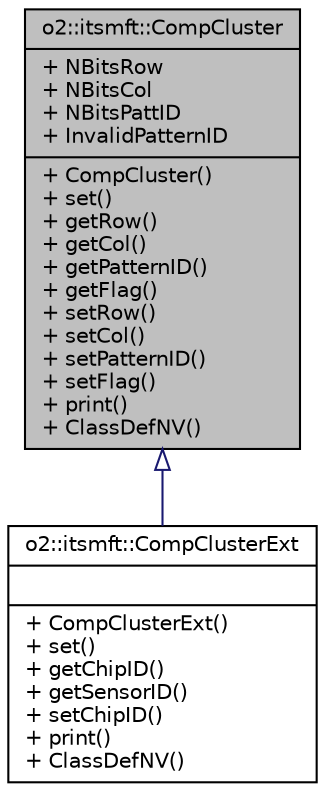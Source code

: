 digraph "o2::itsmft::CompCluster"
{
 // INTERACTIVE_SVG=YES
  bgcolor="transparent";
  edge [fontname="Helvetica",fontsize="10",labelfontname="Helvetica",labelfontsize="10"];
  node [fontname="Helvetica",fontsize="10",shape=record];
  Node0 [label="{o2::itsmft::CompCluster\n|+ NBitsRow\l+ NBitsCol\l+ NBitsPattID\l+ InvalidPatternID\l|+ CompCluster()\l+ set()\l+ getRow()\l+ getCol()\l+ getPatternID()\l+ getFlag()\l+ setRow()\l+ setCol()\l+ setPatternID()\l+ setFlag()\l+ print()\l+ ClassDefNV()\l}",height=0.2,width=0.4,color="black", fillcolor="grey75", style="filled", fontcolor="black"];
  Node0 -> Node1 [dir="back",color="midnightblue",fontsize="10",style="solid",arrowtail="onormal",fontname="Helvetica"];
  Node1 [label="{o2::itsmft::CompClusterExt\n||+ CompClusterExt()\l+ set()\l+ getChipID()\l+ getSensorID()\l+ setChipID()\l+ print()\l+ ClassDefNV()\l}",height=0.2,width=0.4,color="black",URL="$dd/d39/classo2_1_1itsmft_1_1CompClusterExt.html"];
}
